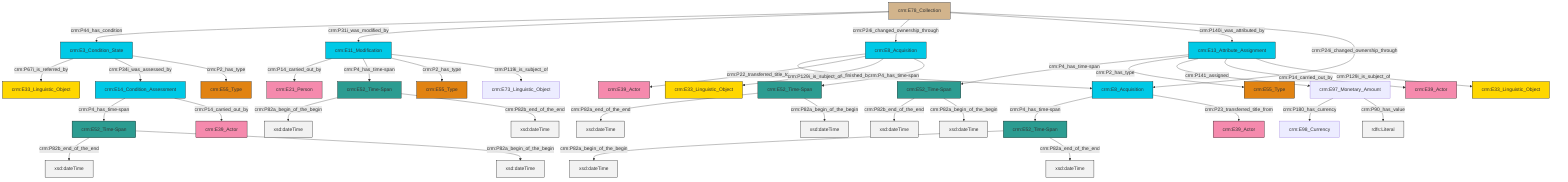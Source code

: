 graph TD
classDef Literal fill:#f2f2f2,stroke:#000000;
classDef CRM_Entity fill:#FFFFFF,stroke:#000000;
classDef Temporal_Entity fill:#00C9E6, stroke:#000000;
classDef Type fill:#E18312, stroke:#000000;
classDef Time-Span fill:#2C9C91, stroke:#000000;
classDef Appellation fill:#FFEB7F, stroke:#000000;
classDef Place fill:#008836, stroke:#000000;
classDef Persistent_Item fill:#B266B2, stroke:#000000;
classDef Conceptual_Object fill:#FFD700, stroke:#000000;
classDef Physical_Thing fill:#D2B48C, stroke:#000000;
classDef Actor fill:#f58aad, stroke:#000000;
classDef PC_Classes fill:#4ce600, stroke:#000000;
classDef Multi fill:#cccccc,stroke:#000000;

4["crm:E78_Collection"]:::Physical_Thing -->|crm:P44_has_condition| 5["crm:E3_Condition_State"]:::Temporal_Entity
10["crm:E52_Time-Span"]:::Time-Span -->|crm:P82b_end_of_the_end| 11[xsd:dateTime]:::Literal
0["crm:E52_Time-Span"]:::Time-Span -->|crm:P82a_begin_of_the_begin| 12[xsd:dateTime]:::Literal
18["crm:E14_Condition_Assessment"]:::Temporal_Entity -->|crm:P4_has_time-span| 10["crm:E52_Time-Span"]:::Time-Span
19["crm:E8_Acquisition"]:::Temporal_Entity -->|crm:P115i_is_finished_by| 21["crm:E8_Acquisition"]:::Temporal_Entity
5["crm:E3_Condition_State"]:::Temporal_Entity -->|crm:P67i_is_referred_by| 24["crm:E33_Linguistic_Object"]:::Conceptual_Object
22["crm:E11_Modification"]:::Temporal_Entity -->|crm:P14_carried_out_by| 8["crm:E21_Person"]:::Actor
22["crm:E11_Modification"]:::Temporal_Entity -->|crm:P4_has_time-span| 6["crm:E52_Time-Span"]:::Time-Span
26["crm:E13_Attribute_Assignment"]:::Temporal_Entity -->|crm:P4_has_time-span| 27["crm:E52_Time-Span"]:::Time-Span
29["crm:E52_Time-Span"]:::Time-Span -->|crm:P82a_end_of_the_end| 30[xsd:dateTime]:::Literal
6["crm:E52_Time-Span"]:::Time-Span -->|crm:P82a_begin_of_the_begin| 32[xsd:dateTime]:::Literal
21["crm:E8_Acquisition"]:::Temporal_Entity -->|crm:P4_has_time-span| 0["crm:E52_Time-Span"]:::Time-Span
27["crm:E52_Time-Span"]:::Time-Span -->|crm:P82b_end_of_the_end| 35[xsd:dateTime]:::Literal
6["crm:E52_Time-Span"]:::Time-Span -->|crm:P82b_end_of_the_end| 36[xsd:dateTime]:::Literal
4["crm:E78_Collection"]:::Physical_Thing -->|crm:P31i_was_modified_by| 22["crm:E11_Modification"]:::Temporal_Entity
26["crm:E13_Attribute_Assignment"]:::Temporal_Entity -->|crm:P2_has_type| 14["crm:E55_Type"]:::Type
0["crm:E52_Time-Span"]:::Time-Span -->|crm:P82a_end_of_the_end| 43[xsd:dateTime]:::Literal
44["crm:E97_Monetary_Amount"]:::Default -->|crm:P180_has_currency| 45["crm:E98_Currency"]:::Default
5["crm:E3_Condition_State"]:::Temporal_Entity -->|crm:P34i_was_assessed_by| 18["crm:E14_Condition_Assessment"]:::Temporal_Entity
29["crm:E52_Time-Span"]:::Time-Span -->|crm:P82a_begin_of_the_begin| 49[xsd:dateTime]:::Literal
44["crm:E97_Monetary_Amount"]:::Default -->|crm:P90_has_value| 52[rdfs:Literal]:::Literal
26["crm:E13_Attribute_Assignment"]:::Temporal_Entity -->|crm:P141_assigned| 44["crm:E97_Monetary_Amount"]:::Default
4["crm:E78_Collection"]:::Physical_Thing -->|crm:P24i_changed_ownership_through| 19["crm:E8_Acquisition"]:::Temporal_Entity
21["crm:E8_Acquisition"]:::Temporal_Entity -->|crm:P23_transferred_title_from| 55["crm:E39_Actor"]:::Actor
19["crm:E8_Acquisition"]:::Temporal_Entity -->|crm:P22_transferred_title_to| 2["crm:E39_Actor"]:::Actor
22["crm:E11_Modification"]:::Temporal_Entity -->|crm:P2_has_type| 53["crm:E55_Type"]:::Type
19["crm:E8_Acquisition"]:::Temporal_Entity -->|crm:P129i_is_subject_of| 39["crm:E33_Linguistic_Object"]:::Conceptual_Object
10["crm:E52_Time-Span"]:::Time-Span -->|crm:P82a_begin_of_the_begin| 61[xsd:dateTime]:::Literal
18["crm:E14_Condition_Assessment"]:::Temporal_Entity -->|crm:P14_carried_out_by| 50["crm:E39_Actor"]:::Actor
19["crm:E8_Acquisition"]:::Temporal_Entity -->|crm:P4_has_time-span| 29["crm:E52_Time-Span"]:::Time-Span
26["crm:E13_Attribute_Assignment"]:::Temporal_Entity -->|crm:P14_carried_out_by| 46["crm:E39_Actor"]:::Actor
4["crm:E78_Collection"]:::Physical_Thing -->|crm:P140i_was_attributed_by| 26["crm:E13_Attribute_Assignment"]:::Temporal_Entity
22["crm:E11_Modification"]:::Temporal_Entity -->|crm:P119i_is_subject_of| 33["crm:E73_Linguistic_Object"]:::Default
26["crm:E13_Attribute_Assignment"]:::Temporal_Entity -->|crm:P129i_is_subject_of| 16["crm:E33_Linguistic_Object"]:::Conceptual_Object
5["crm:E3_Condition_State"]:::Temporal_Entity -->|crm:P2_has_type| 37["crm:E55_Type"]:::Type
27["crm:E52_Time-Span"]:::Time-Span -->|crm:P82a_begin_of_the_begin| 62[xsd:dateTime]:::Literal
4["crm:E78_Collection"]:::Physical_Thing -->|crm:P24i_changed_ownership_through| 21["crm:E8_Acquisition"]:::Temporal_Entity